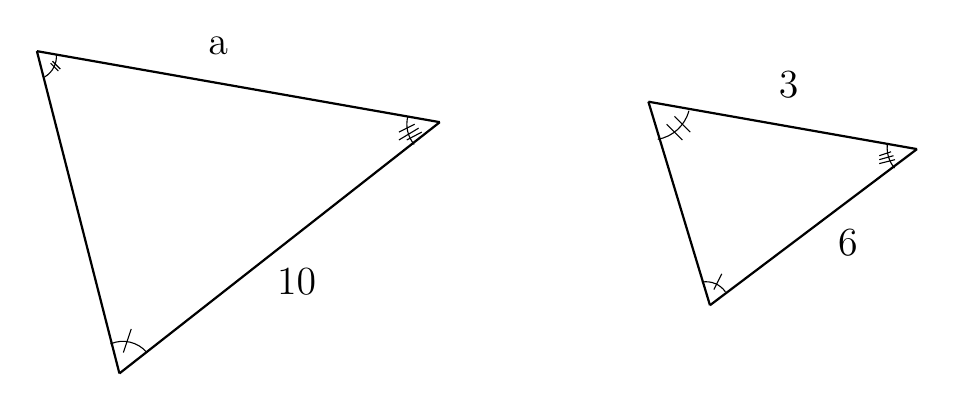 \begin{tikzpicture}

\node at (0,0) {};

\node (a) at (-2.298,1.928) {};
\node (b) at (2.819,1.026) {};
\node (c) at (-1.25,-2.165) {};

\node (1) at (5.468,1.286) {};
\node (2) at (8.879,0.684) {};
\node (3) at (6.25,-1.299) {};

\draw [thick] (a.center) edge (b.center);
\draw [thick] (c.center) edge (b.center);
\draw [thick] (c.center) edge (a.center);

\draw [thick] (3.center) edge (1.center);
\draw [thick] (2.center) edge (3.center);
\draw [thick] (1.center) edge (2.center);



\draw (-0.9,-1.9) arc (40:113:0.4);
\draw (-2.2,1.6) arc (-60:5:0.3);
\draw (2.494,0.743) arc (-140:-195:0.4);

\draw (6.148,-1.005) arc (100.002:35:0.3);
\draw (8.594,0.443) arc (-140:-185:0.4);
\draw (5.587,0.808) arc (-80.003:-15:0.5);
\node (v1) at (-1.2,-1.9) {};
\node (v2) at (-1.1,-1.6) {};
\draw  (v1.center) edge (v2.center);
\node (v3) at (6.3,-1.1) {};
\node (v4) at (6.4,-0.9) {};
\draw  (v3.center) edge (v4.center);
\node (v5) at (-2.15,1.8) {};
\node (v6) at (-2,1.65) {};
\draw  (v5) edge (v6);
\node (v7) at (-2.1,1.8) {};
\node (v8) at (-2,1.7) {};

\draw  (v7.center) edge (v8.center);
\node (v9) at (5.7,1) {};
\node (v11) at (5.8,1.1) {};
\node (v10) at (5.9,0.8) {};
\node (v12) at (6,0.9) {};
\draw  (v9.center) edge (v10.center);
\draw  (v11.center) edge (v12.center);
\node (v13) at (2.5,1) {};
\node (v17) at (2.59,0.9) {};
\node (v16) at (2.55,0.95) {};
\node (v14) at (2.3,0.9) {};
\node (v18) at (2.4,0.8) {};
\node (v15) at (2.3,0.8) {};

\draw  (v14.center) edge (v13.center);
\draw  (v15.center) edge (v16.center);
\draw  (v18.center) edge (v17.center);
\node (v20) at (8.55,0.65) {};
\node (v21) at (8.58,0.6) {};
\node (v24) at (8.6,0.55) {};
\node (v19) at (8.4,0.6) {};
\node (v22) at (8.4,0.55) {};
\node (v23) at (8.4,0.5) {};
\draw  (v19.center) edge (v20.center);
\draw  (v21.center) edge (v22.center);
\draw  (v23.center) edge (v24.center);
\node at (1,-1) {\Large 10};
\node at (0,2) {\Large a};

\node at (8,-0.5) {\Large 6};
\node at (7.25,1.5) {\Large 3};
\end{tikzpicture}